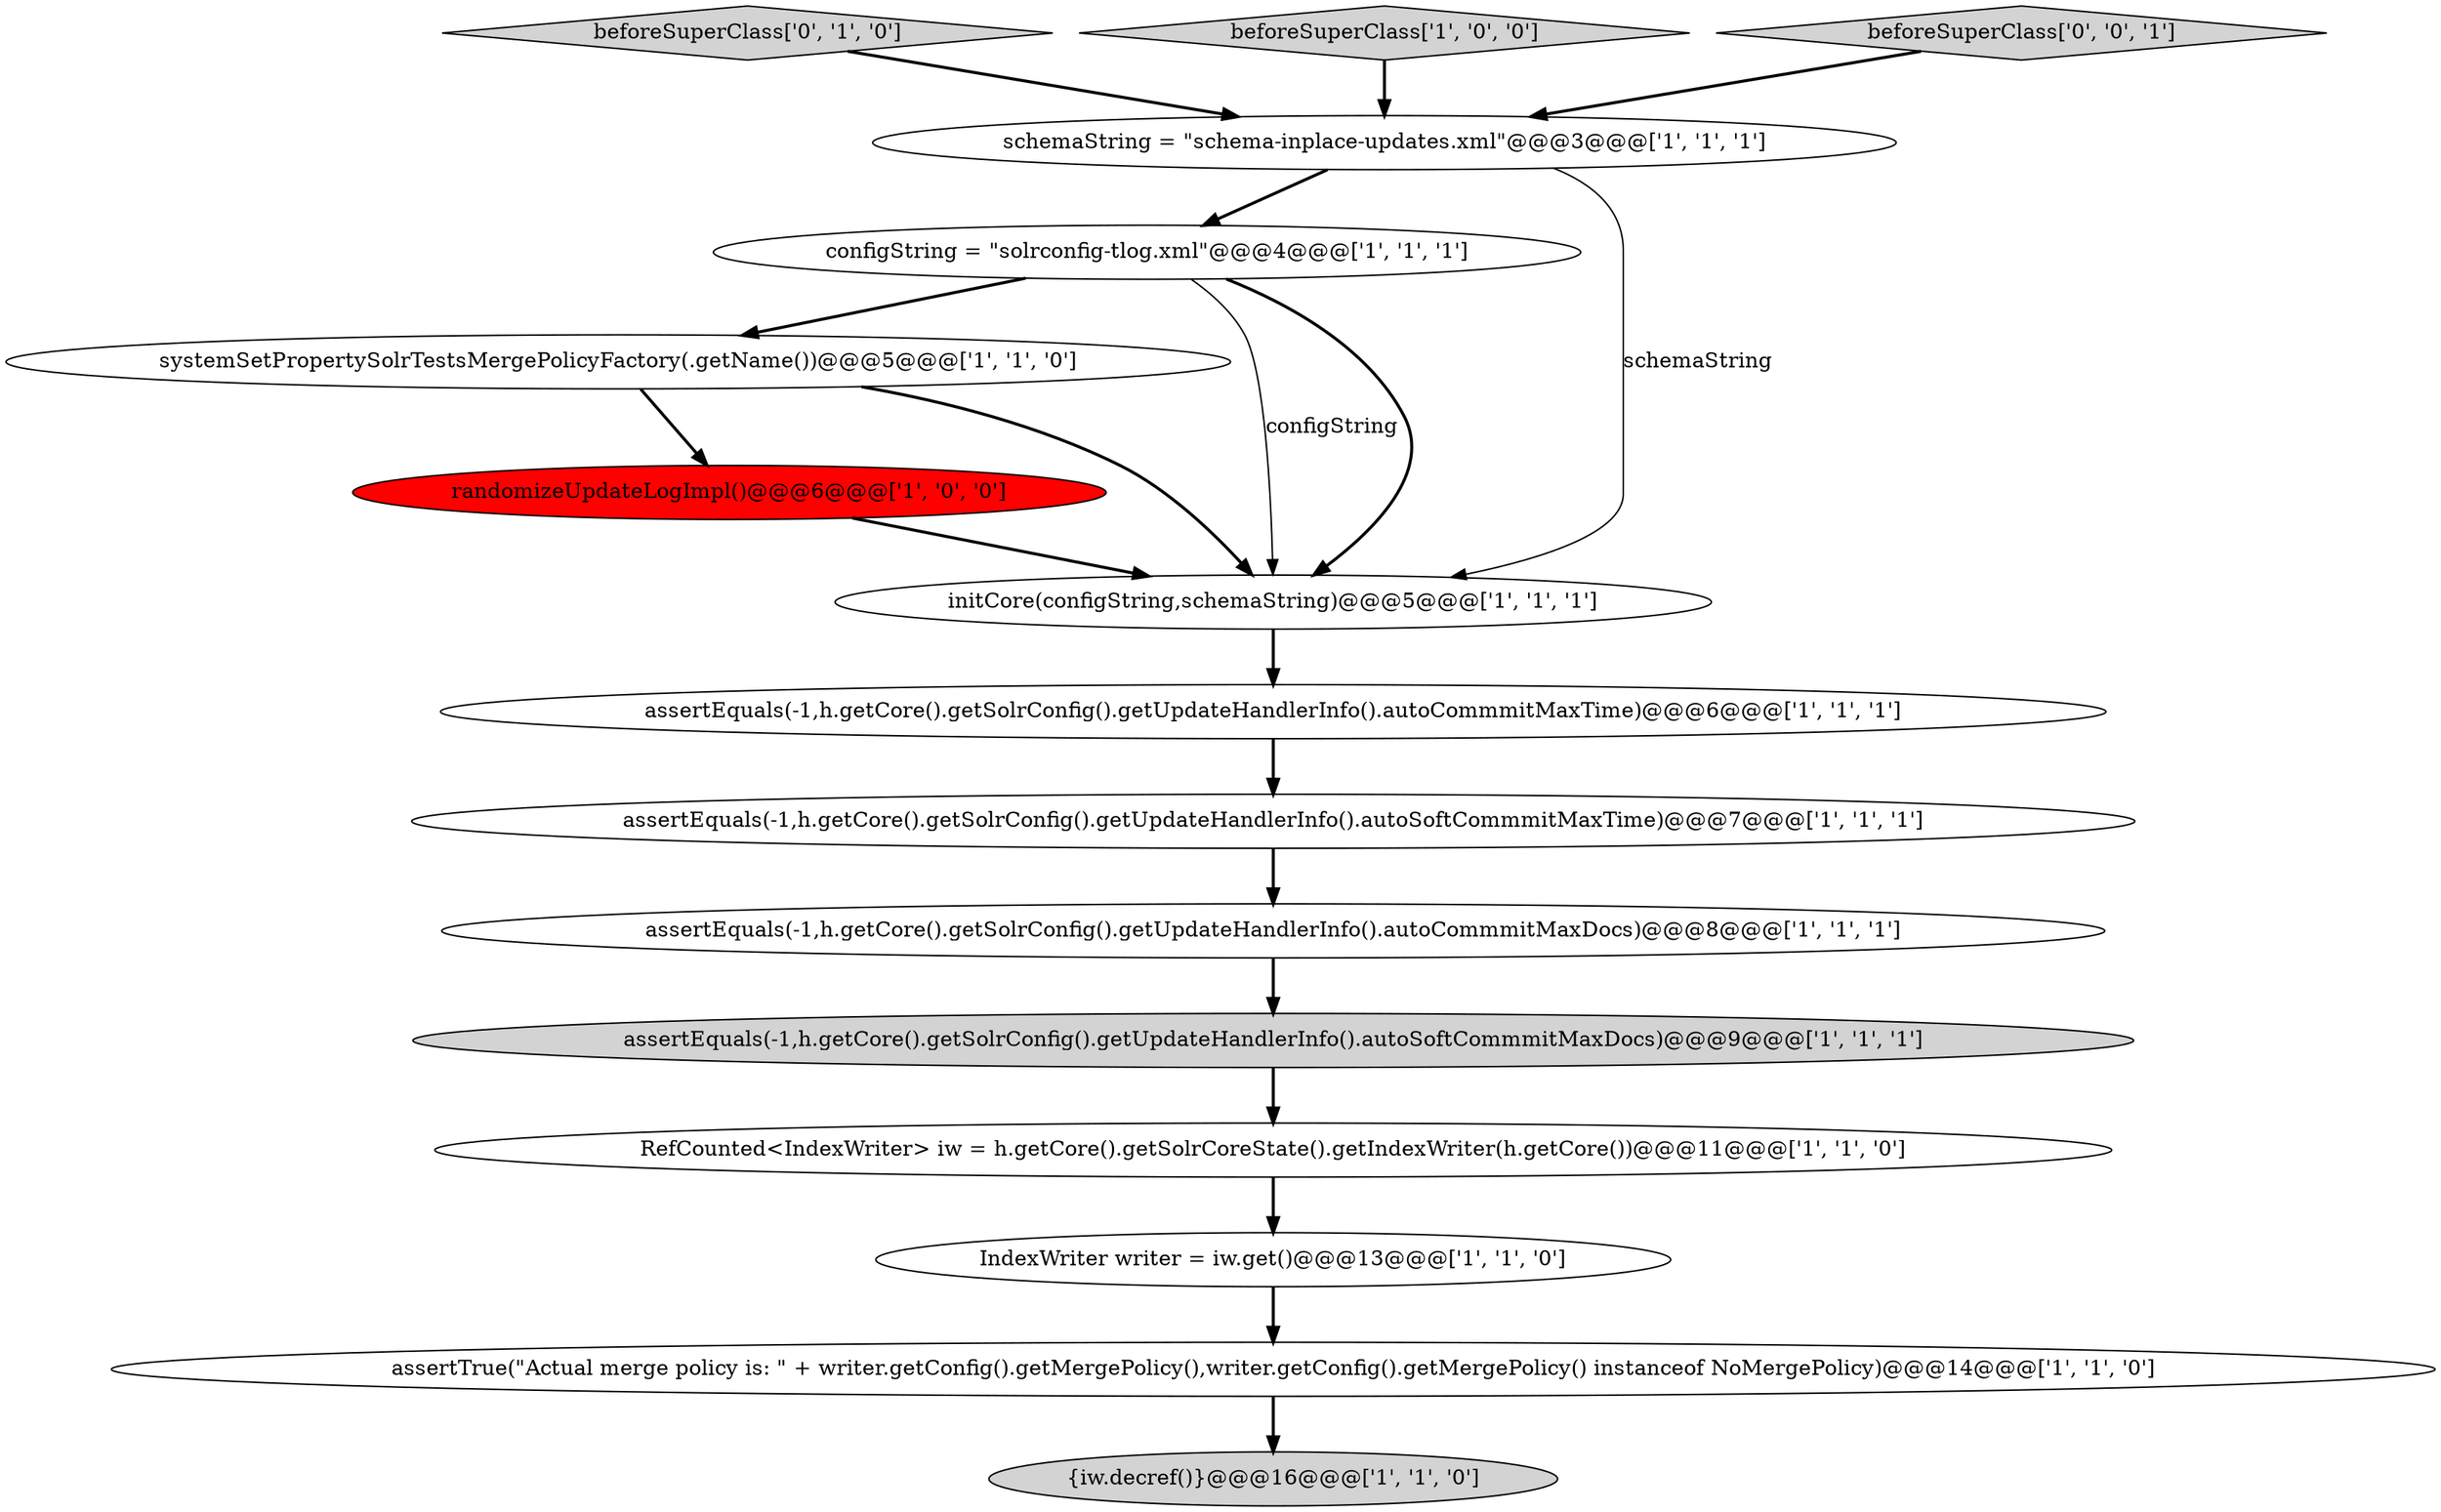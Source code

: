digraph {
5 [style = filled, label = "configString = \"solrconfig-tlog.xml\"@@@4@@@['1', '1', '1']", fillcolor = white, shape = ellipse image = "AAA0AAABBB1BBB"];
14 [style = filled, label = "beforeSuperClass['0', '1', '0']", fillcolor = lightgray, shape = diamond image = "AAA0AAABBB2BBB"];
1 [style = filled, label = "systemSetPropertySolrTestsMergePolicyFactory(.getName())@@@5@@@['1', '1', '0']", fillcolor = white, shape = ellipse image = "AAA0AAABBB1BBB"];
4 [style = filled, label = "assertEquals(-1,h.getCore().getSolrConfig().getUpdateHandlerInfo().autoSoftCommmitMaxDocs)@@@9@@@['1', '1', '1']", fillcolor = lightgray, shape = ellipse image = "AAA0AAABBB1BBB"];
10 [style = filled, label = "beforeSuperClass['1', '0', '0']", fillcolor = lightgray, shape = diamond image = "AAA0AAABBB1BBB"];
11 [style = filled, label = "randomizeUpdateLogImpl()@@@6@@@['1', '0', '0']", fillcolor = red, shape = ellipse image = "AAA1AAABBB1BBB"];
6 [style = filled, label = "assertTrue(\"Actual merge policy is: \" + writer.getConfig().getMergePolicy(),writer.getConfig().getMergePolicy() instanceof NoMergePolicy)@@@14@@@['1', '1', '0']", fillcolor = white, shape = ellipse image = "AAA0AAABBB1BBB"];
12 [style = filled, label = "IndexWriter writer = iw.get()@@@13@@@['1', '1', '0']", fillcolor = white, shape = ellipse image = "AAA0AAABBB1BBB"];
7 [style = filled, label = "assertEquals(-1,h.getCore().getSolrConfig().getUpdateHandlerInfo().autoSoftCommmitMaxTime)@@@7@@@['1', '1', '1']", fillcolor = white, shape = ellipse image = "AAA0AAABBB1BBB"];
2 [style = filled, label = "{iw.decref()}@@@16@@@['1', '1', '0']", fillcolor = lightgray, shape = ellipse image = "AAA0AAABBB1BBB"];
15 [style = filled, label = "beforeSuperClass['0', '0', '1']", fillcolor = lightgray, shape = diamond image = "AAA0AAABBB3BBB"];
13 [style = filled, label = "assertEquals(-1,h.getCore().getSolrConfig().getUpdateHandlerInfo().autoCommmitMaxTime)@@@6@@@['1', '1', '1']", fillcolor = white, shape = ellipse image = "AAA0AAABBB1BBB"];
0 [style = filled, label = "initCore(configString,schemaString)@@@5@@@['1', '1', '1']", fillcolor = white, shape = ellipse image = "AAA0AAABBB1BBB"];
3 [style = filled, label = "schemaString = \"schema-inplace-updates.xml\"@@@3@@@['1', '1', '1']", fillcolor = white, shape = ellipse image = "AAA0AAABBB1BBB"];
8 [style = filled, label = "RefCounted<IndexWriter> iw = h.getCore().getSolrCoreState().getIndexWriter(h.getCore())@@@11@@@['1', '1', '0']", fillcolor = white, shape = ellipse image = "AAA0AAABBB1BBB"];
9 [style = filled, label = "assertEquals(-1,h.getCore().getSolrConfig().getUpdateHandlerInfo().autoCommmitMaxDocs)@@@8@@@['1', '1', '1']", fillcolor = white, shape = ellipse image = "AAA0AAABBB1BBB"];
7->9 [style = bold, label=""];
14->3 [style = bold, label=""];
4->8 [style = bold, label=""];
5->1 [style = bold, label=""];
10->3 [style = bold, label=""];
3->0 [style = solid, label="schemaString"];
3->5 [style = bold, label=""];
11->0 [style = bold, label=""];
1->0 [style = bold, label=""];
5->0 [style = solid, label="configString"];
0->13 [style = bold, label=""];
5->0 [style = bold, label=""];
15->3 [style = bold, label=""];
12->6 [style = bold, label=""];
13->7 [style = bold, label=""];
8->12 [style = bold, label=""];
9->4 [style = bold, label=""];
1->11 [style = bold, label=""];
6->2 [style = bold, label=""];
}
